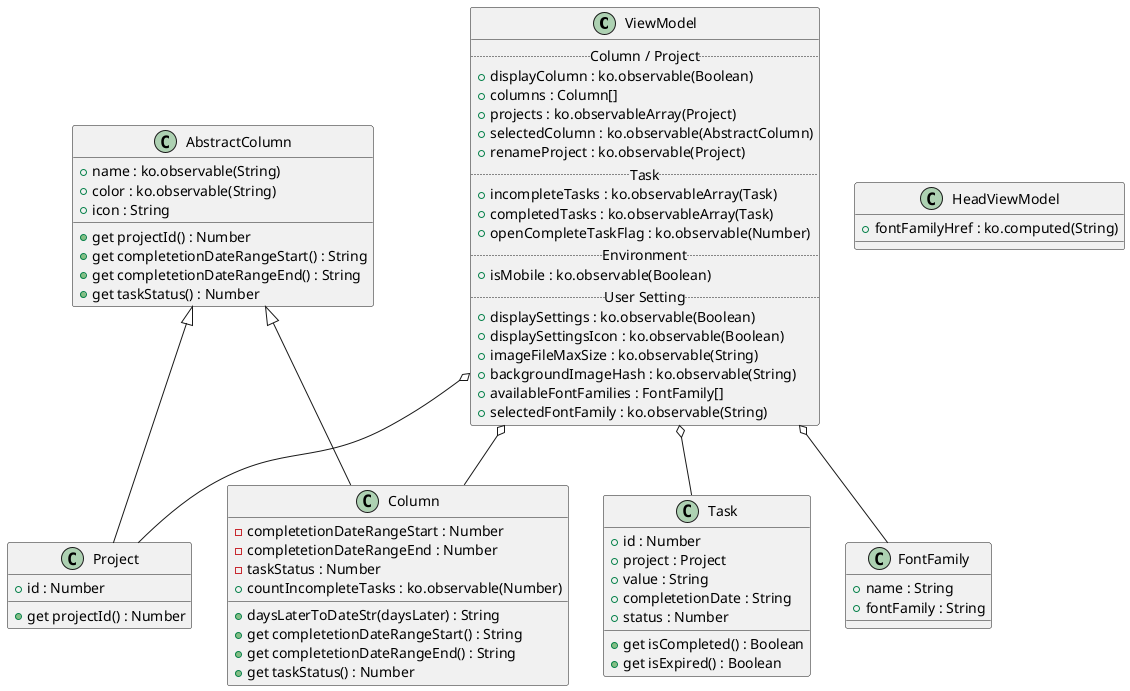 @startuml
class ViewModel {
  .. Column / Project ..
  {field} +displayColumn : ko.observable(Boolean)
  +columns : Column[]
  {field} +projects : ko.observableArray(Project)
  {field} +selectedColumn : ko.observable(AbstractColumn)
  {field} +renameProject : ko.observable(Project)
  .. Task ..
  {field} +incompleteTasks : ko.observableArray(Task)
  {field} +completedTasks : ko.observableArray(Task)
  {field} +openCompleteTaskFlag : ko.observable(Number)
  .. Environment ..
  {field} +isMobile : ko.observable(Boolean)
  .. User Setting ..
  {field} +displaySettings : ko.observable(Boolean)
  {field} +displaySettingsIcon : ko.observable(Boolean)
  {field} +imageFileMaxSize : ko.observable(String)
  {field} +backgroundImageHash : ko.observable(String)
  +availableFontFamilies : FontFamily[]
  {field} +selectedFontFamily : ko.observable(String)
}

class AbstractColumn {
  {field} +name : ko.observable(String)
  {field} +color : ko.observable(String)
  +icon : String
  +get projectId() : Number
  +get completetionDateRangeStart() : String
  +get completetionDateRangeEnd() : String
  +get taskStatus() : Number
}

class Project {
  +id : Number
  +get projectId() : Number
}

class Column {
  -completetionDateRangeStart : Number
  -completetionDateRangeEnd : Number
  -taskStatus : Number
  {field} +countIncompleteTasks : ko.observable(Number)
  +daysLaterToDateStr(daysLater) : String
  +get completetionDateRangeStart() : String
  +get completetionDateRangeEnd() : String
  +get taskStatus() : Number
}

class Task {
  +id : Number
  +project : Project
  +value : String
  +completetionDate : String
  +status : Number
  +get isCompleted() : Boolean
  +get isExpired() : Boolean
}

class HeadViewModel {
  {field} +fontFamilyHref : ko.computed(String)
}

class FontFamily {
  +name : String
  +fontFamily : String
}

AbstractColumn <|-- Column
AbstractColumn <|-- Project
ViewModel o-- Column
ViewModel o-- Project
ViewModel o-- Task
ViewModel o-- FontFamily
@enduml
